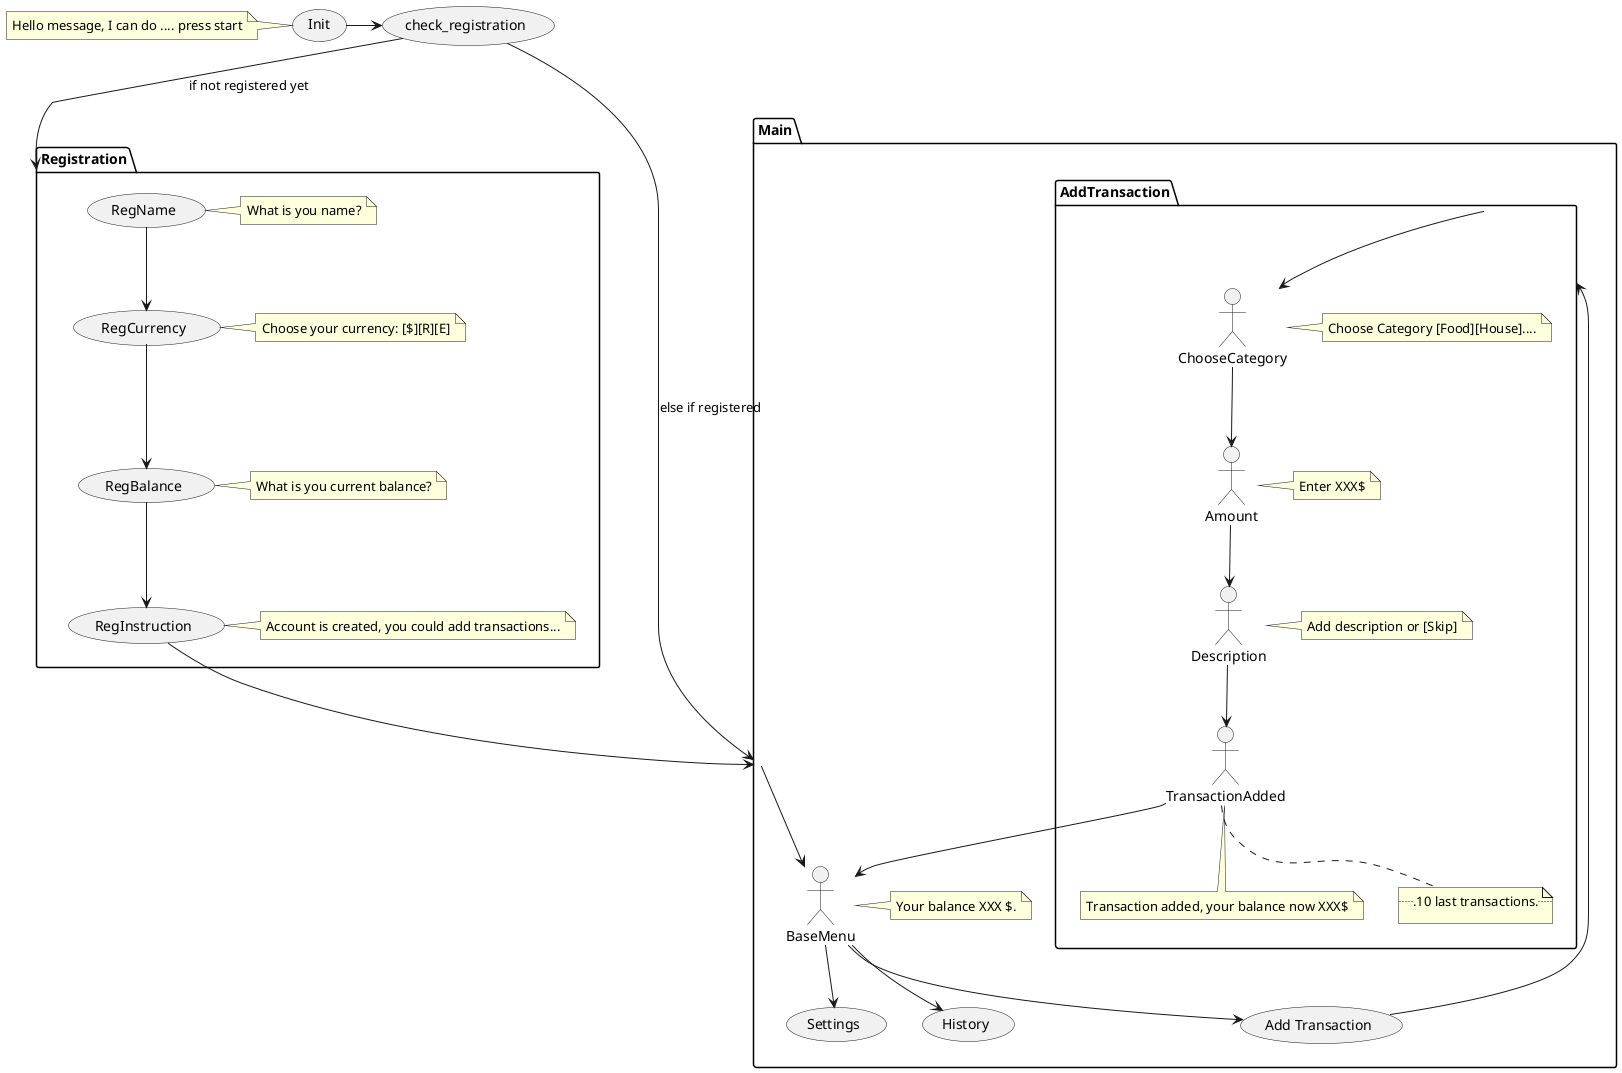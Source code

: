 @startuml


(Init)

note left of (Init): Hello message, I can do .... press start

(Init) -> (check_registration)

(check_registration) --> Registration: if not registered yet
(check_registration) --> Main: else if registered

package Registration {
    (RegName)
    note right of (RegName): What is you name?
    (RegName)-->(RegCurrency)
    note right of (RegCurrency): Choose your currency: [$][R][E]
    (RegCurrency) --> (RegBalance)
    note right of (RegBalance): What is you current balance?
    (RegBalance)-->(RegInstruction)
    note right of (RegInstruction): Account is created, you could add transactions...
    (RegInstruction) --> Main
}

package Main {
    Main --> BaseMenu
    note right of BaseMenu: Your balance XXX $. 
    BaseMenu --> (Add Transaction)
    BaseMenu --> (Settings)
    BaseMenu --> (History)   

    (Add Transaction) --> AddTransaction 
}

 package AddTransaction {
        AddTransaction --> ChooseCategory
        note right of ChooseCategory: Choose Category [Food][House]....
        ChooseCategory --> Amount
        note right of Amount: Enter XXX$
        Amount --> Description 
        note right of Description: Add description or [Skip]
        Description --> TransactionAdded
        note bottom of TransactionAdded: Transaction added, your balance now XXX$
        note bottom of TransactionAdded: ...10 last transactions...
        TransactionAdded --> BaseMenu
    }


@endumlß
